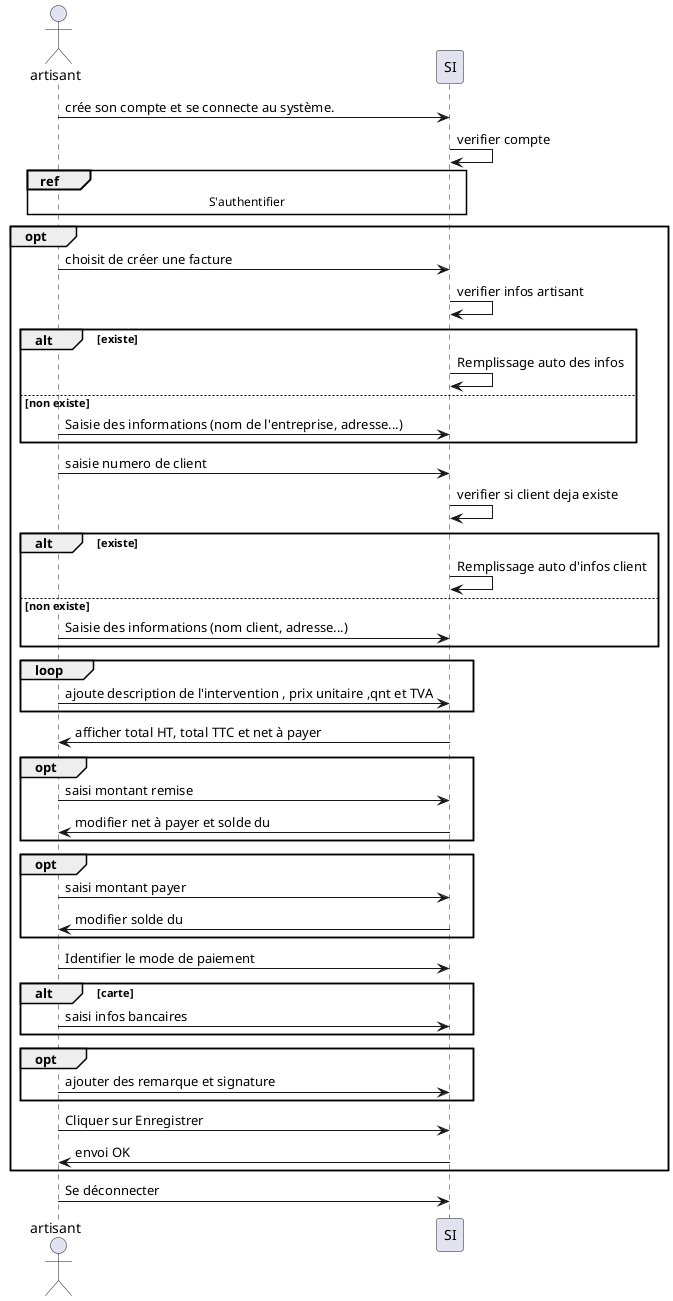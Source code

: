 @startuml
actor artisant as a
a-> SI : crée son compte et se connecte au système.
SI -> SI : verifier compte
ref over a,SI : S'authentifier
opt
    a -> SI : choisit de créer une facture

    SI -> SI : verifier infos artisant
    alt existe
        SI-> SI : Remplissage auto des infos
    else non existe 
        a -> SI : Saisie des informations (nom de l'entreprise, adresse...)
    end
    a -> SI : saisie numero de client
    SI -> SI : verifier si client deja existe
    alt existe
        SI-> SI : Remplissage auto d'infos client
    else non existe 
        a -> SI : Saisie des informations (nom client, adresse...)
    end
    loop
        a -> SI : ajoute description de l'intervention , prix unitaire ,qnt et TVA 
    end
    SI -> a : afficher total HT, total TTC et net à payer
    opt
        a -> SI : saisi montant remise
        SI -> a : modifier net à payer et solde du
    end
    opt
        a -> SI : saisi montant payer
        SI -> a : modifier solde du
    end
    a -> SI : Identifier le mode de paiement
    alt carte
        a-> SI : saisi infos bancaires
    end

    opt
        a -> SI : ajouter des remarque et signature
    end
    a -> SI : Cliquer sur Enregistrer
    SI -> a : envoi OK
end
a -> SI : Se déconnecter 


@enduml